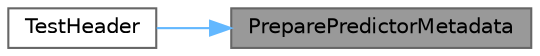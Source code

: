 digraph "PreparePredictorMetadata"
{
 // LATEX_PDF_SIZE
  bgcolor="transparent";
  edge [fontname=Helvetica,fontsize=10,labelfontname=Helvetica,labelfontsize=10];
  node [fontname=Helvetica,fontsize=10,shape=box,height=0.2,width=0.4];
  rankdir="RL";
  Node1 [id="Node000001",label="PreparePredictorMetadata",height=0.2,width=0.4,color="gray40", fillcolor="grey60", style="filled", fontcolor="black",tooltip=" "];
  Node1 -> Node2 [id="edge2_Node000001_Node000002",dir="back",color="steelblue1",style="solid",tooltip=" "];
  Node2 [id="Node000002",label="TestHeader",height=0.2,width=0.4,color="grey40", fillcolor="white", style="filled",URL="$generate__image_8c.html#a7c0526eafc78103d6067815877e28fe8",tooltip=" "];
}

